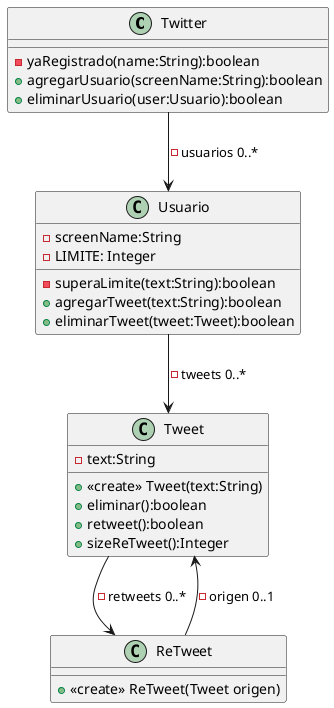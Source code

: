 @startuml

class Twitter {
-yaRegistrado(name:String):boolean
+agregarUsuario(screenName:String):boolean
+eliminarUsuario(user:Usuario):boolean
}
Twitter  --> Usuario : -usuarios 0..*

class Usuario {
- screenName:String
- LIMITE: Integer
-superaLimite(text:String):boolean
+agregarTweet(text:String):boolean
+eliminarTweet(tweet:Tweet):boolean
}
Usuario --> Tweet : -tweets 0..*



class Tweet{
- text:String
+<<create>> Tweet(text:String)
+eliminar():boolean
+retweet():boolean
+sizeReTweet():Integer
}

ReTweet --> Tweet : -origen 0..1
Tweet --> ReTweet : -retweets 0..* 

class ReTweet{
+<<create>> ReTweet(Tweet origen)
}

@enduml